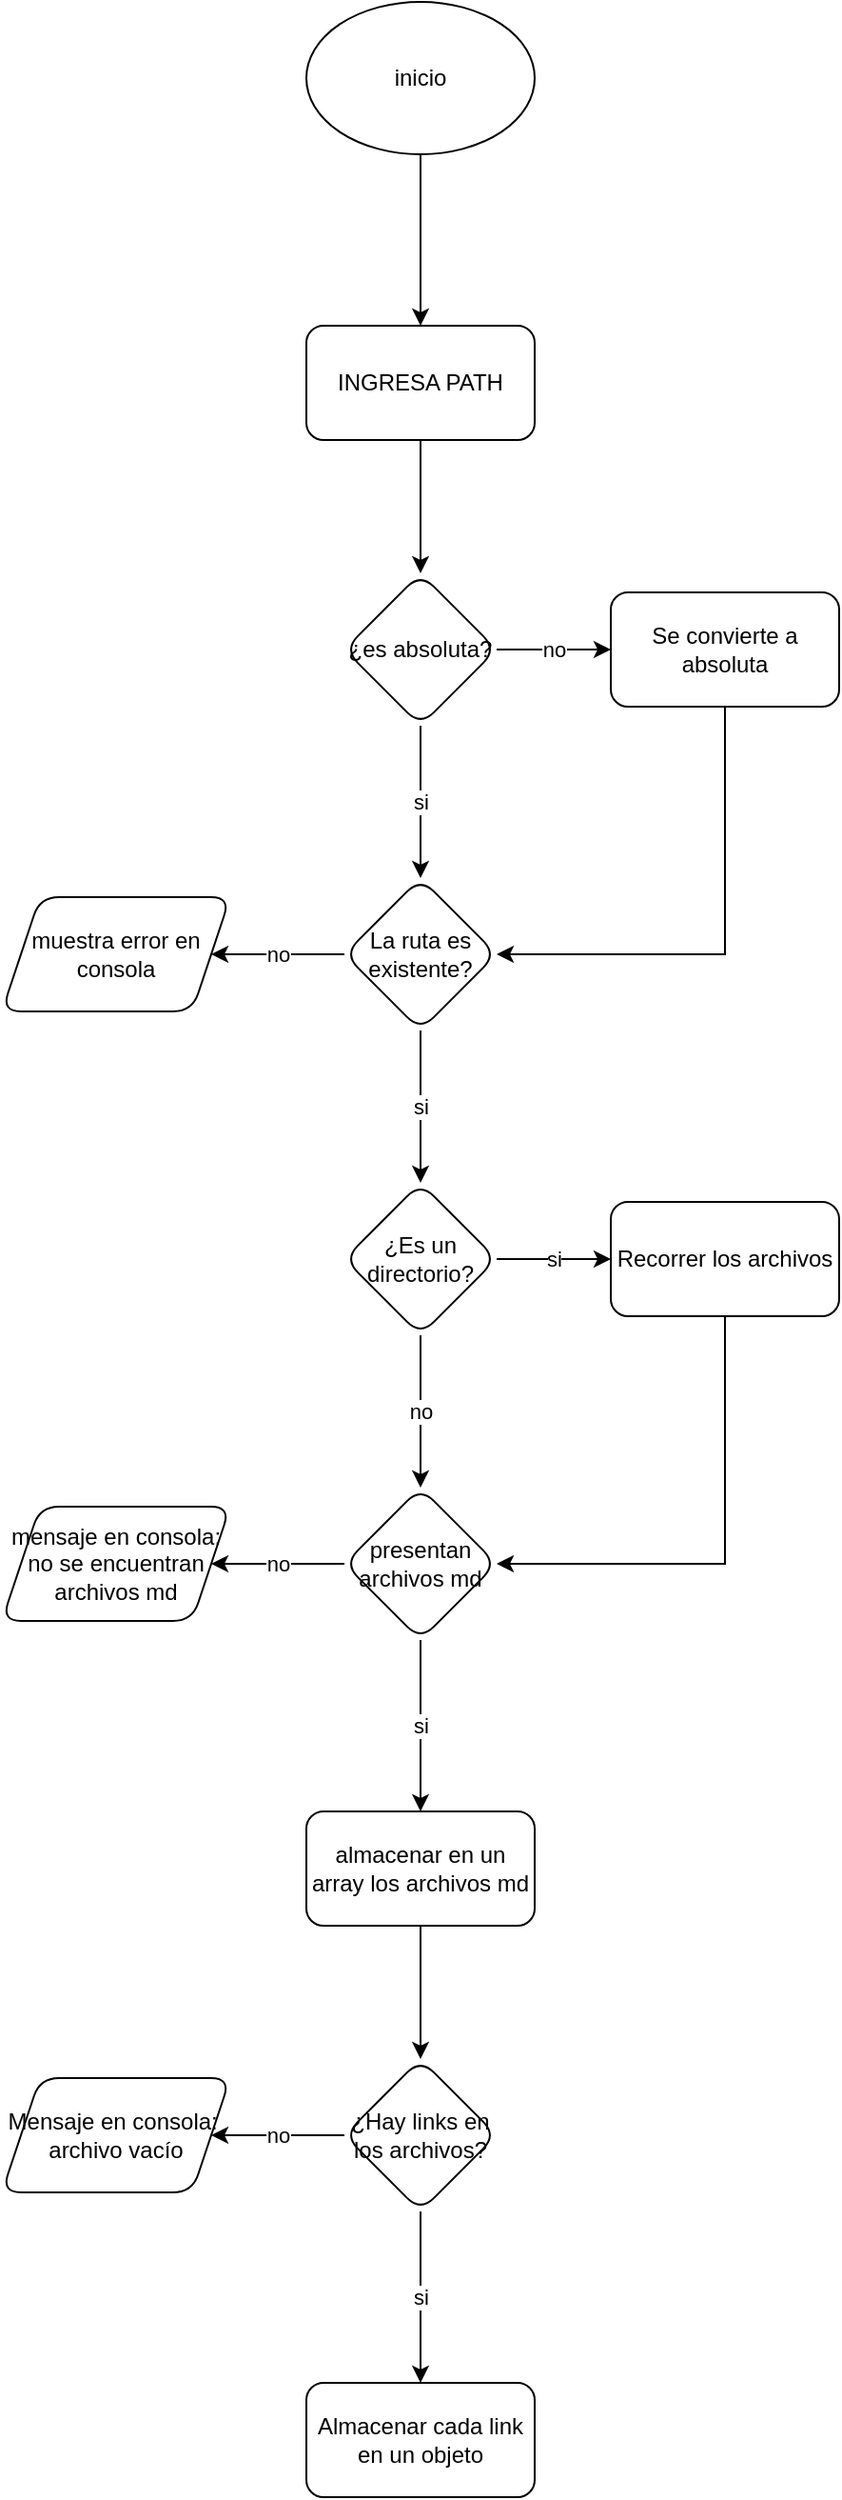 <mxfile version="18.0.6" type="github">
  <diagram id="-pcltwVOcNZUaTyx6lK4" name="Page-1">
    <mxGraphModel dx="2076" dy="1094" grid="1" gridSize="10" guides="1" tooltips="1" connect="1" arrows="1" fold="1" page="1" pageScale="1" pageWidth="2339" pageHeight="3300" math="0" shadow="0">
      <root>
        <mxCell id="0" />
        <mxCell id="1" parent="0" />
        <mxCell id="7eJJYWnoZntR9IjGoTKC-3" value="" style="edgeStyle=orthogonalEdgeStyle;rounded=0;orthogonalLoop=1;jettySize=auto;html=1;" parent="1" source="7eJJYWnoZntR9IjGoTKC-1" target="7eJJYWnoZntR9IjGoTKC-2" edge="1">
          <mxGeometry relative="1" as="geometry" />
        </mxCell>
        <mxCell id="7eJJYWnoZntR9IjGoTKC-1" value="inicio" style="ellipse;whiteSpace=wrap;html=1;" parent="1" vertex="1">
          <mxGeometry x="1050" y="50" width="120" height="80" as="geometry" />
        </mxCell>
        <mxCell id="7eJJYWnoZntR9IjGoTKC-5" value="" style="edgeStyle=orthogonalEdgeStyle;rounded=0;orthogonalLoop=1;jettySize=auto;html=1;" parent="1" source="7eJJYWnoZntR9IjGoTKC-2" target="7eJJYWnoZntR9IjGoTKC-4" edge="1">
          <mxGeometry relative="1" as="geometry" />
        </mxCell>
        <mxCell id="7eJJYWnoZntR9IjGoTKC-2" value="INGRESA PATH" style="rounded=1;whiteSpace=wrap;html=1;" parent="1" vertex="1">
          <mxGeometry x="1050" y="220" width="120" height="60" as="geometry" />
        </mxCell>
        <mxCell id="7eJJYWnoZntR9IjGoTKC-9" value="si" style="edgeStyle=orthogonalEdgeStyle;rounded=0;orthogonalLoop=1;jettySize=auto;html=1;" parent="1" source="7eJJYWnoZntR9IjGoTKC-4" target="7eJJYWnoZntR9IjGoTKC-8" edge="1">
          <mxGeometry relative="1" as="geometry" />
        </mxCell>
        <mxCell id="7eJJYWnoZntR9IjGoTKC-11" value="no" style="edgeStyle=orthogonalEdgeStyle;rounded=0;orthogonalLoop=1;jettySize=auto;html=1;" parent="1" source="7eJJYWnoZntR9IjGoTKC-4" target="7eJJYWnoZntR9IjGoTKC-6" edge="1">
          <mxGeometry relative="1" as="geometry" />
        </mxCell>
        <mxCell id="7eJJYWnoZntR9IjGoTKC-4" value="¿es absoluta?" style="rhombus;whiteSpace=wrap;html=1;rounded=1;" parent="1" vertex="1">
          <mxGeometry x="1070" y="350" width="80" height="80" as="geometry" />
        </mxCell>
        <mxCell id="7eJJYWnoZntR9IjGoTKC-10" style="edgeStyle=orthogonalEdgeStyle;rounded=0;orthogonalLoop=1;jettySize=auto;html=1;entryX=1;entryY=0.5;entryDx=0;entryDy=0;exitX=0.5;exitY=1;exitDx=0;exitDy=0;" parent="1" source="7eJJYWnoZntR9IjGoTKC-6" target="7eJJYWnoZntR9IjGoTKC-8" edge="1">
          <mxGeometry relative="1" as="geometry" />
        </mxCell>
        <mxCell id="7eJJYWnoZntR9IjGoTKC-6" value="Se convierte a absoluta" style="whiteSpace=wrap;html=1;rounded=1;" parent="1" vertex="1">
          <mxGeometry x="1210" y="360" width="120" height="60" as="geometry" />
        </mxCell>
        <mxCell id="7eJJYWnoZntR9IjGoTKC-13" value="si" style="edgeStyle=orthogonalEdgeStyle;rounded=0;orthogonalLoop=1;jettySize=auto;html=1;" parent="1" source="7eJJYWnoZntR9IjGoTKC-8" target="7eJJYWnoZntR9IjGoTKC-12" edge="1">
          <mxGeometry relative="1" as="geometry" />
        </mxCell>
        <mxCell id="7eJJYWnoZntR9IjGoTKC-15" value="no" style="edgeStyle=orthogonalEdgeStyle;rounded=0;orthogonalLoop=1;jettySize=auto;html=1;" parent="1" source="7eJJYWnoZntR9IjGoTKC-8" target="7eJJYWnoZntR9IjGoTKC-14" edge="1">
          <mxGeometry relative="1" as="geometry" />
        </mxCell>
        <mxCell id="7eJJYWnoZntR9IjGoTKC-8" value="La ruta es existente?" style="rhombus;whiteSpace=wrap;html=1;rounded=1;" parent="1" vertex="1">
          <mxGeometry x="1070" y="510" width="80" height="80" as="geometry" />
        </mxCell>
        <mxCell id="7eJJYWnoZntR9IjGoTKC-17" value="si" style="edgeStyle=orthogonalEdgeStyle;rounded=0;orthogonalLoop=1;jettySize=auto;html=1;" parent="1" source="7eJJYWnoZntR9IjGoTKC-12" target="7eJJYWnoZntR9IjGoTKC-16" edge="1">
          <mxGeometry relative="1" as="geometry" />
        </mxCell>
        <mxCell id="7eJJYWnoZntR9IjGoTKC-19" value="no" style="edgeStyle=orthogonalEdgeStyle;rounded=0;orthogonalLoop=1;jettySize=auto;html=1;" parent="1" source="7eJJYWnoZntR9IjGoTKC-12" target="7eJJYWnoZntR9IjGoTKC-18" edge="1">
          <mxGeometry relative="1" as="geometry" />
        </mxCell>
        <mxCell id="7eJJYWnoZntR9IjGoTKC-12" value="¿Es un directorio?" style="rhombus;whiteSpace=wrap;html=1;rounded=1;" parent="1" vertex="1">
          <mxGeometry x="1070" y="670" width="80" height="80" as="geometry" />
        </mxCell>
        <mxCell id="7eJJYWnoZntR9IjGoTKC-14" value="muestra error en consola" style="shape=parallelogram;perimeter=parallelogramPerimeter;whiteSpace=wrap;html=1;fixedSize=1;rounded=1;" parent="1" vertex="1">
          <mxGeometry x="890" y="520" width="120" height="60" as="geometry" />
        </mxCell>
        <mxCell id="7eJJYWnoZntR9IjGoTKC-20" style="edgeStyle=orthogonalEdgeStyle;rounded=0;orthogonalLoop=1;jettySize=auto;html=1;entryX=1;entryY=0.5;entryDx=0;entryDy=0;exitX=0.5;exitY=1;exitDx=0;exitDy=0;" parent="1" source="7eJJYWnoZntR9IjGoTKC-16" target="7eJJYWnoZntR9IjGoTKC-18" edge="1">
          <mxGeometry relative="1" as="geometry" />
        </mxCell>
        <mxCell id="7eJJYWnoZntR9IjGoTKC-16" value="Recorrer los archivos" style="whiteSpace=wrap;html=1;rounded=1;" parent="1" vertex="1">
          <mxGeometry x="1210" y="680" width="120" height="60" as="geometry" />
        </mxCell>
        <mxCell id="7eJJYWnoZntR9IjGoTKC-24" value="no" style="edgeStyle=orthogonalEdgeStyle;rounded=0;orthogonalLoop=1;jettySize=auto;html=1;" parent="1" source="7eJJYWnoZntR9IjGoTKC-18" target="7eJJYWnoZntR9IjGoTKC-23" edge="1">
          <mxGeometry relative="1" as="geometry" />
        </mxCell>
        <mxCell id="7eJJYWnoZntR9IjGoTKC-26" value="si" style="edgeStyle=orthogonalEdgeStyle;rounded=0;orthogonalLoop=1;jettySize=auto;html=1;" parent="1" source="7eJJYWnoZntR9IjGoTKC-18" target="7eJJYWnoZntR9IjGoTKC-25" edge="1">
          <mxGeometry relative="1" as="geometry" />
        </mxCell>
        <mxCell id="7eJJYWnoZntR9IjGoTKC-18" value="presentan archivos md" style="rhombus;whiteSpace=wrap;html=1;rounded=1;" parent="1" vertex="1">
          <mxGeometry x="1070" y="830" width="80" height="80" as="geometry" />
        </mxCell>
        <mxCell id="7eJJYWnoZntR9IjGoTKC-23" value="mensaje en consola: no se encuentran archivos md" style="shape=parallelogram;perimeter=parallelogramPerimeter;whiteSpace=wrap;html=1;fixedSize=1;rounded=1;" parent="1" vertex="1">
          <mxGeometry x="890" y="840" width="120" height="60" as="geometry" />
        </mxCell>
        <mxCell id="UzcHI-qojIcEUNtMun71-2" value="" style="edgeStyle=orthogonalEdgeStyle;rounded=0;orthogonalLoop=1;jettySize=auto;html=1;" edge="1" parent="1" source="7eJJYWnoZntR9IjGoTKC-25" target="UzcHI-qojIcEUNtMun71-1">
          <mxGeometry relative="1" as="geometry" />
        </mxCell>
        <mxCell id="7eJJYWnoZntR9IjGoTKC-25" value="almacenar en un array los archivos md" style="whiteSpace=wrap;html=1;rounded=1;" parent="1" vertex="1">
          <mxGeometry x="1050" y="1000" width="120" height="60" as="geometry" />
        </mxCell>
        <mxCell id="UzcHI-qojIcEUNtMun71-4" value="no" style="edgeStyle=orthogonalEdgeStyle;rounded=0;orthogonalLoop=1;jettySize=auto;html=1;" edge="1" parent="1" source="UzcHI-qojIcEUNtMun71-1" target="UzcHI-qojIcEUNtMun71-3">
          <mxGeometry relative="1" as="geometry" />
        </mxCell>
        <mxCell id="UzcHI-qojIcEUNtMun71-8" value="si" style="edgeStyle=orthogonalEdgeStyle;rounded=0;orthogonalLoop=1;jettySize=auto;html=1;" edge="1" parent="1" source="UzcHI-qojIcEUNtMun71-1" target="UzcHI-qojIcEUNtMun71-7">
          <mxGeometry relative="1" as="geometry" />
        </mxCell>
        <mxCell id="UzcHI-qojIcEUNtMun71-1" value="¿Hay links en los archivos?" style="rhombus;whiteSpace=wrap;html=1;rounded=1;" vertex="1" parent="1">
          <mxGeometry x="1070" y="1130" width="80" height="80" as="geometry" />
        </mxCell>
        <mxCell id="UzcHI-qojIcEUNtMun71-3" value="Mensaje en consola:&amp;nbsp; archivo vacío" style="shape=parallelogram;perimeter=parallelogramPerimeter;whiteSpace=wrap;html=1;fixedSize=1;rounded=1;" vertex="1" parent="1">
          <mxGeometry x="890" y="1140" width="120" height="60" as="geometry" />
        </mxCell>
        <mxCell id="UzcHI-qojIcEUNtMun71-7" value="Almacenar cada link en un objeto" style="whiteSpace=wrap;html=1;rounded=1;" vertex="1" parent="1">
          <mxGeometry x="1050" y="1300" width="120" height="60" as="geometry" />
        </mxCell>
      </root>
    </mxGraphModel>
  </diagram>
</mxfile>
